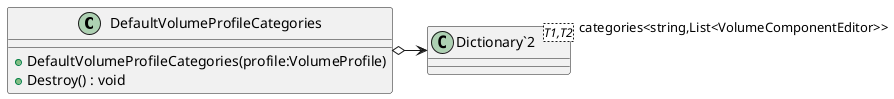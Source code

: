 @startuml
class DefaultVolumeProfileCategories {
    + DefaultVolumeProfileCategories(profile:VolumeProfile)
    + Destroy() : void
}
class "Dictionary`2"<T1,T2> {
}
DefaultVolumeProfileCategories o-> "categories<string,List<VolumeComponentEditor>>" "Dictionary`2"
@enduml

